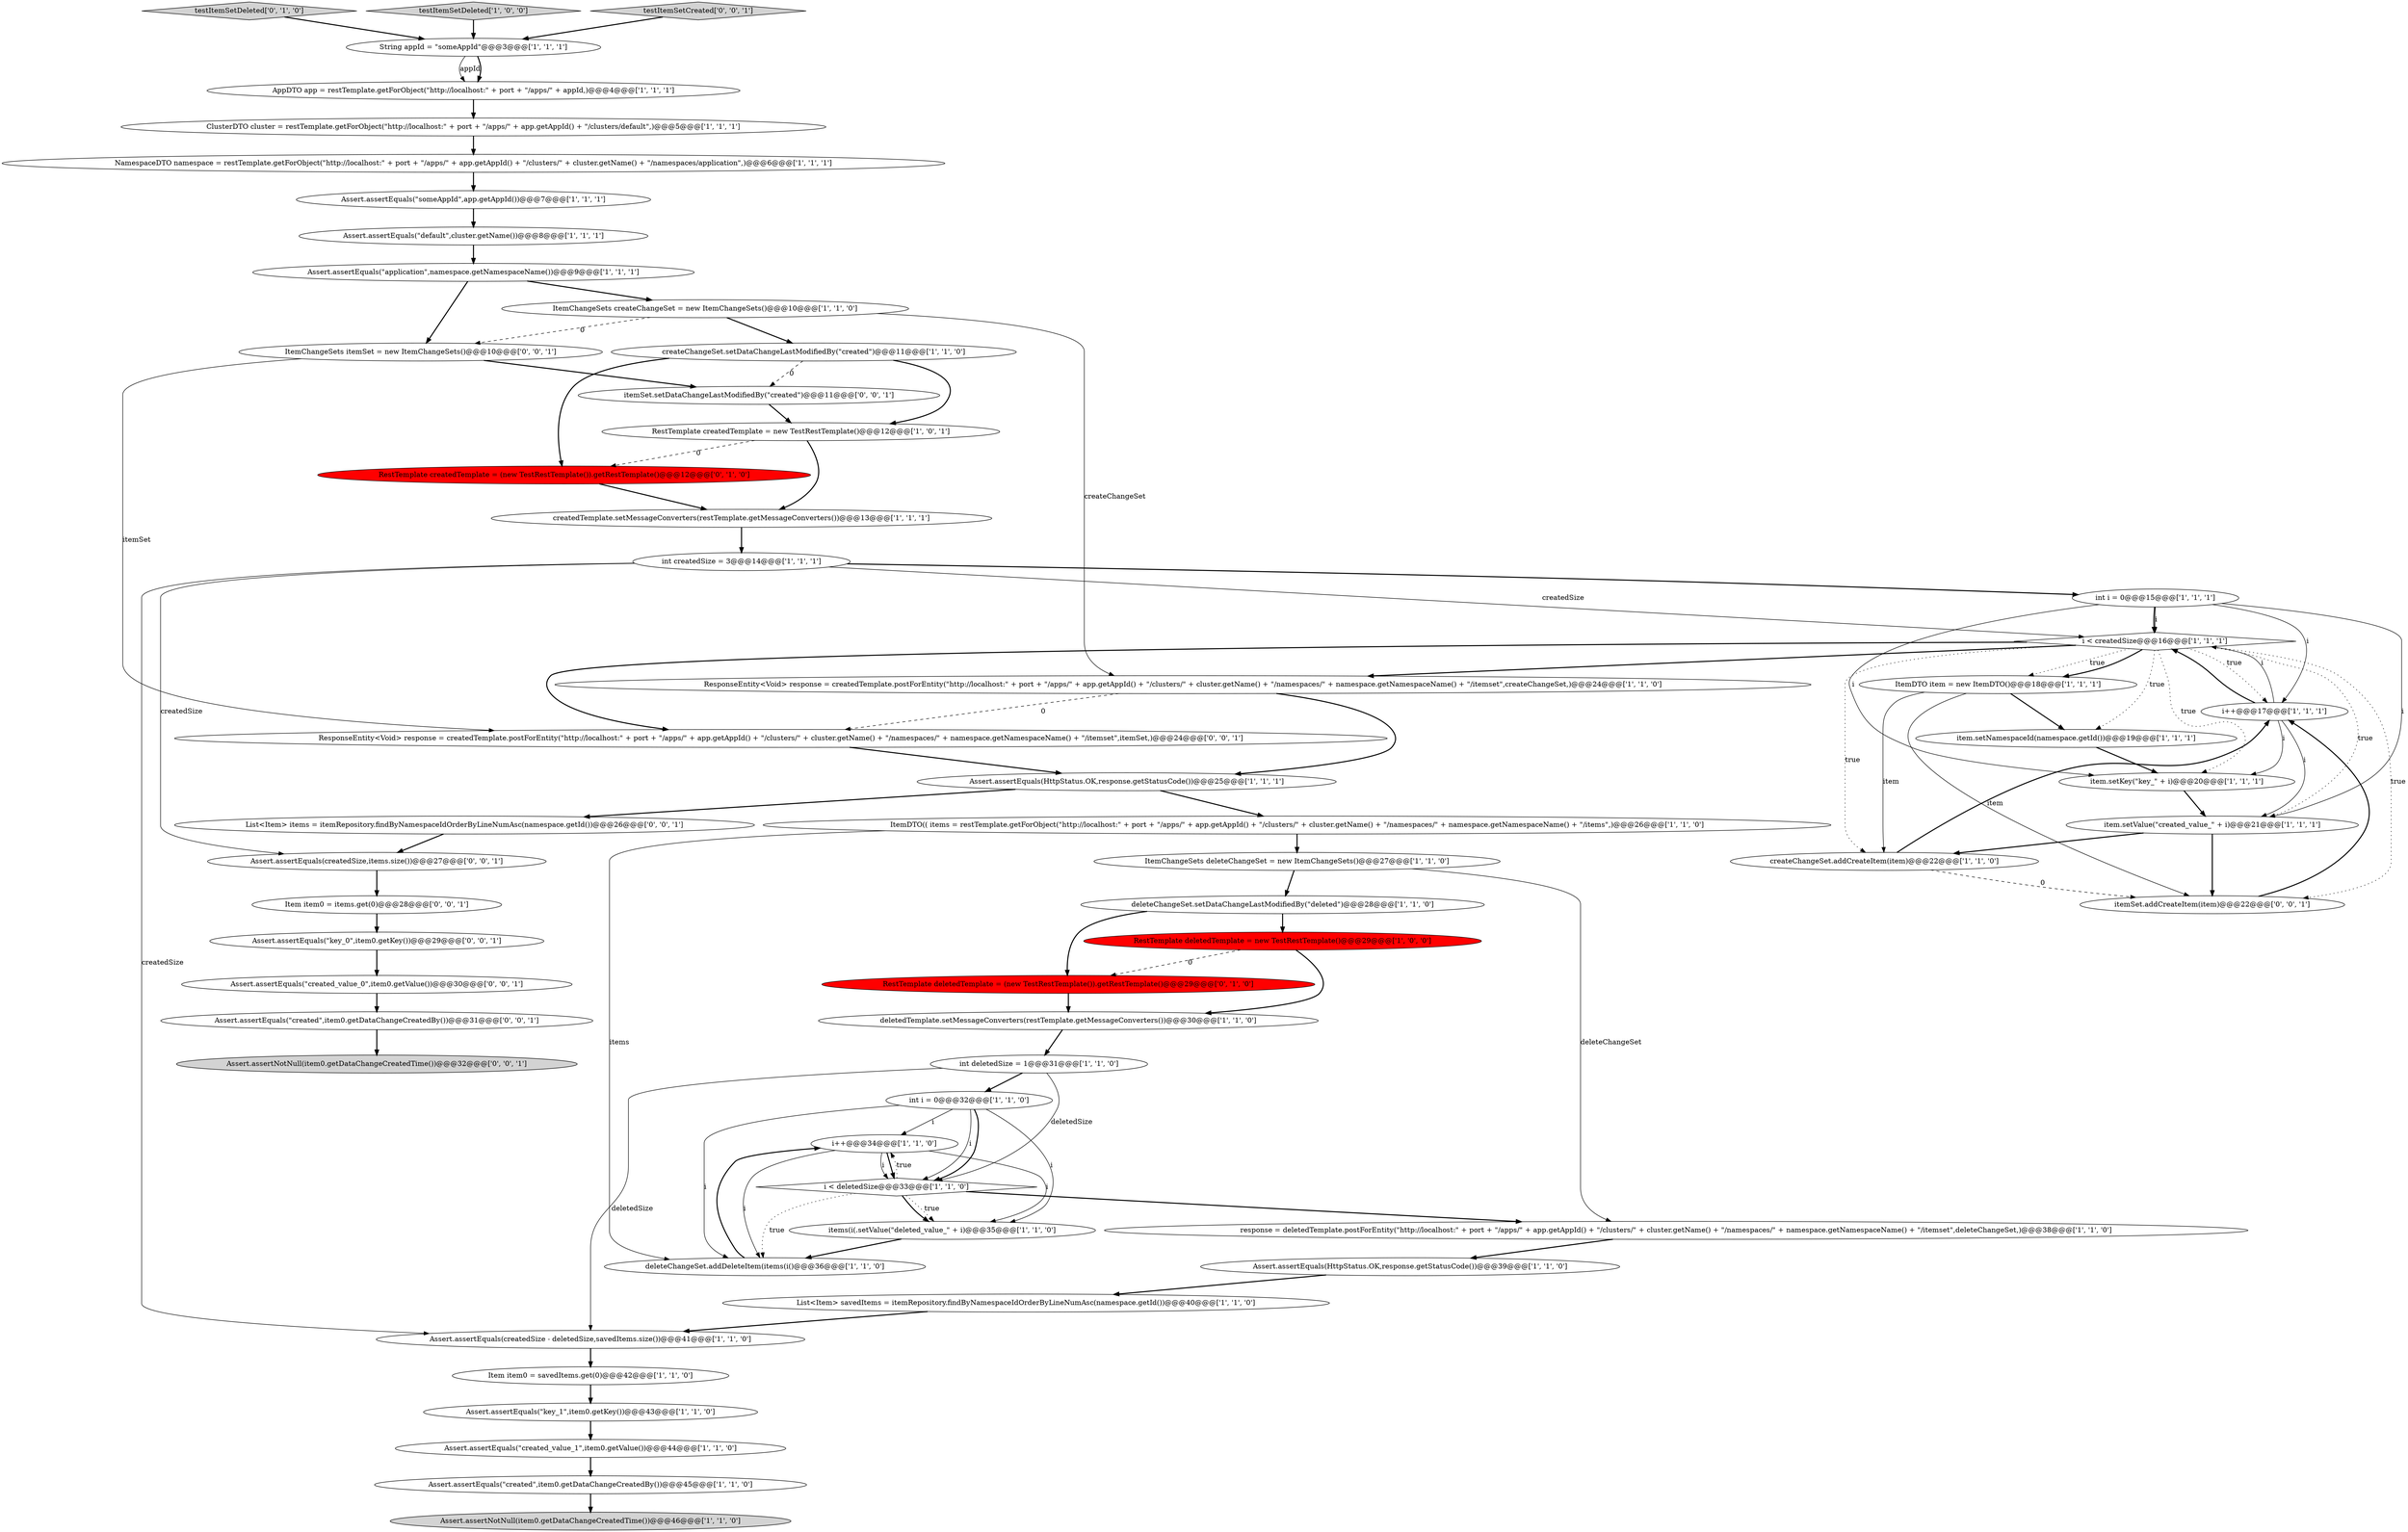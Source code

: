 digraph {
24 [style = filled, label = "ClusterDTO cluster = restTemplate.getForObject(\"http://localhost:\" + port + \"/apps/\" + app.getAppId() + \"/clusters/default\",)@@@5@@@['1', '1', '1']", fillcolor = white, shape = ellipse image = "AAA0AAABBB1BBB"];
51 [style = filled, label = "itemSet.setDataChangeLastModifiedBy(\"created\")@@@11@@@['0', '0', '1']", fillcolor = white, shape = ellipse image = "AAA0AAABBB3BBB"];
26 [style = filled, label = "AppDTO app = restTemplate.getForObject(\"http://localhost:\" + port + \"/apps/\" + appId,)@@@4@@@['1', '1', '1']", fillcolor = white, shape = ellipse image = "AAA0AAABBB1BBB"];
32 [style = filled, label = "Assert.assertEquals(HttpStatus.OK,response.getStatusCode())@@@39@@@['1', '1', '0']", fillcolor = white, shape = ellipse image = "AAA0AAABBB1BBB"];
45 [style = filled, label = "testItemSetDeleted['0', '1', '0']", fillcolor = lightgray, shape = diamond image = "AAA0AAABBB2BBB"];
48 [style = filled, label = "Assert.assertEquals(\"created\",item0.getDataChangeCreatedBy())@@@31@@@['0', '0', '1']", fillcolor = white, shape = ellipse image = "AAA0AAABBB3BBB"];
29 [style = filled, label = "Assert.assertEquals(\"application\",namespace.getNamespaceName())@@@9@@@['1', '1', '1']", fillcolor = white, shape = ellipse image = "AAA0AAABBB1BBB"];
36 [style = filled, label = "deleteChangeSet.setDataChangeLastModifiedBy(\"deleted\")@@@28@@@['1', '1', '0']", fillcolor = white, shape = ellipse image = "AAA0AAABBB1BBB"];
25 [style = filled, label = "ResponseEntity<Void> response = createdTemplate.postForEntity(\"http://localhost:\" + port + \"/apps/\" + app.getAppId() + \"/clusters/\" + cluster.getName() + \"/namespaces/\" + namespace.getNamespaceName() + \"/itemset\",createChangeSet,)@@@24@@@['1', '1', '0']", fillcolor = white, shape = ellipse image = "AAA0AAABBB1BBB"];
34 [style = filled, label = "Assert.assertEquals(\"key_1\",item0.getKey())@@@43@@@['1', '1', '0']", fillcolor = white, shape = ellipse image = "AAA0AAABBB1BBB"];
41 [style = filled, label = "i++@@@17@@@['1', '1', '1']", fillcolor = white, shape = ellipse image = "AAA0AAABBB1BBB"];
31 [style = filled, label = "int i = 0@@@32@@@['1', '1', '0']", fillcolor = white, shape = ellipse image = "AAA0AAABBB1BBB"];
20 [style = filled, label = "createChangeSet.addCreateItem(item)@@@22@@@['1', '1', '0']", fillcolor = white, shape = ellipse image = "AAA0AAABBB1BBB"];
8 [style = filled, label = "List<Item> savedItems = itemRepository.findByNamespaceIdOrderByLineNumAsc(namespace.getId())@@@40@@@['1', '1', '0']", fillcolor = white, shape = ellipse image = "AAA0AAABBB1BBB"];
5 [style = filled, label = "i < createdSize@@@16@@@['1', '1', '1']", fillcolor = white, shape = diamond image = "AAA0AAABBB1BBB"];
23 [style = filled, label = "RestTemplate deletedTemplate = new TestRestTemplate()@@@29@@@['1', '0', '0']", fillcolor = red, shape = ellipse image = "AAA1AAABBB1BBB"];
10 [style = filled, label = "i++@@@34@@@['1', '1', '0']", fillcolor = white, shape = ellipse image = "AAA0AAABBB1BBB"];
17 [style = filled, label = "int deletedSize = 1@@@31@@@['1', '1', '0']", fillcolor = white, shape = ellipse image = "AAA0AAABBB1BBB"];
22 [style = filled, label = "ItemDTO(( items = restTemplate.getForObject(\"http://localhost:\" + port + \"/apps/\" + app.getAppId() + \"/clusters/\" + cluster.getName() + \"/namespaces/\" + namespace.getNamespaceName() + \"/items\",)@@@26@@@['1', '1', '0']", fillcolor = white, shape = ellipse image = "AAA0AAABBB1BBB"];
13 [style = filled, label = "ItemDTO item = new ItemDTO()@@@18@@@['1', '1', '1']", fillcolor = white, shape = ellipse image = "AAA0AAABBB1BBB"];
15 [style = filled, label = "testItemSetDeleted['1', '0', '0']", fillcolor = lightgray, shape = diamond image = "AAA0AAABBB1BBB"];
19 [style = filled, label = "createdTemplate.setMessageConverters(restTemplate.getMessageConverters())@@@13@@@['1', '1', '1']", fillcolor = white, shape = ellipse image = "AAA0AAABBB1BBB"];
16 [style = filled, label = "deletedTemplate.setMessageConverters(restTemplate.getMessageConverters())@@@30@@@['1', '1', '0']", fillcolor = white, shape = ellipse image = "AAA0AAABBB1BBB"];
3 [style = filled, label = "ItemChangeSets deleteChangeSet = new ItemChangeSets()@@@27@@@['1', '1', '0']", fillcolor = white, shape = ellipse image = "AAA0AAABBB1BBB"];
9 [style = filled, label = "item.setValue(\"created_value_\" + i)@@@21@@@['1', '1', '1']", fillcolor = white, shape = ellipse image = "AAA0AAABBB1BBB"];
2 [style = filled, label = "createChangeSet.setDataChangeLastModifiedBy(\"created\")@@@11@@@['1', '1', '0']", fillcolor = white, shape = ellipse image = "AAA0AAABBB1BBB"];
55 [style = filled, label = "Item item0 = items.get(0)@@@28@@@['0', '0', '1']", fillcolor = white, shape = ellipse image = "AAA0AAABBB3BBB"];
27 [style = filled, label = "RestTemplate createdTemplate = new TestRestTemplate()@@@12@@@['1', '0', '1']", fillcolor = white, shape = ellipse image = "AAA0AAABBB1BBB"];
53 [style = filled, label = "Assert.assertEquals(createdSize,items.size())@@@27@@@['0', '0', '1']", fillcolor = white, shape = ellipse image = "AAA0AAABBB3BBB"];
18 [style = filled, label = "deleteChangeSet.addDeleteItem(items(i()@@@36@@@['1', '1', '0']", fillcolor = white, shape = ellipse image = "AAA0AAABBB1BBB"];
57 [style = filled, label = "testItemSetCreated['0', '0', '1']", fillcolor = lightgray, shape = diamond image = "AAA0AAABBB3BBB"];
50 [style = filled, label = "ResponseEntity<Void> response = createdTemplate.postForEntity(\"http://localhost:\" + port + \"/apps/\" + app.getAppId() + \"/clusters/\" + cluster.getName() + \"/namespaces/\" + namespace.getNamespaceName() + \"/itemset\",itemSet,)@@@24@@@['0', '0', '1']", fillcolor = white, shape = ellipse image = "AAA0AAABBB3BBB"];
12 [style = filled, label = "response = deletedTemplate.postForEntity(\"http://localhost:\" + port + \"/apps/\" + app.getAppId() + \"/clusters/\" + cluster.getName() + \"/namespaces/\" + namespace.getNamespaceName() + \"/itemset\",deleteChangeSet,)@@@38@@@['1', '1', '0']", fillcolor = white, shape = ellipse image = "AAA0AAABBB1BBB"];
33 [style = filled, label = "Item item0 = savedItems.get(0)@@@42@@@['1', '1', '0']", fillcolor = white, shape = ellipse image = "AAA0AAABBB1BBB"];
37 [style = filled, label = "items(i(.setValue(\"deleted_value_\" + i)@@@35@@@['1', '1', '0']", fillcolor = white, shape = ellipse image = "AAA0AAABBB1BBB"];
4 [style = filled, label = "NamespaceDTO namespace = restTemplate.getForObject(\"http://localhost:\" + port + \"/apps/\" + app.getAppId() + \"/clusters/\" + cluster.getName() + \"/namespaces/application\",)@@@6@@@['1', '1', '1']", fillcolor = white, shape = ellipse image = "AAA0AAABBB1BBB"];
42 [style = filled, label = "Assert.assertNotNull(item0.getDataChangeCreatedTime())@@@46@@@['1', '1', '0']", fillcolor = lightgray, shape = ellipse image = "AAA0AAABBB1BBB"];
44 [style = filled, label = "RestTemplate createdTemplate = (new TestRestTemplate()).getRestTemplate()@@@12@@@['0', '1', '0']", fillcolor = red, shape = ellipse image = "AAA1AAABBB2BBB"];
46 [style = filled, label = "Assert.assertEquals(\"key_0\",item0.getKey())@@@29@@@['0', '0', '1']", fillcolor = white, shape = ellipse image = "AAA0AAABBB3BBB"];
49 [style = filled, label = "Assert.assertNotNull(item0.getDataChangeCreatedTime())@@@32@@@['0', '0', '1']", fillcolor = lightgray, shape = ellipse image = "AAA0AAABBB3BBB"];
7 [style = filled, label = "item.setNamespaceId(namespace.getId())@@@19@@@['1', '1', '1']", fillcolor = white, shape = ellipse image = "AAA0AAABBB1BBB"];
43 [style = filled, label = "RestTemplate deletedTemplate = (new TestRestTemplate()).getRestTemplate()@@@29@@@['0', '1', '0']", fillcolor = red, shape = ellipse image = "AAA1AAABBB2BBB"];
6 [style = filled, label = "int createdSize = 3@@@14@@@['1', '1', '1']", fillcolor = white, shape = ellipse image = "AAA0AAABBB1BBB"];
47 [style = filled, label = "Assert.assertEquals(\"created_value_0\",item0.getValue())@@@30@@@['0', '0', '1']", fillcolor = white, shape = ellipse image = "AAA0AAABBB3BBB"];
52 [style = filled, label = "ItemChangeSets itemSet = new ItemChangeSets()@@@10@@@['0', '0', '1']", fillcolor = white, shape = ellipse image = "AAA0AAABBB3BBB"];
30 [style = filled, label = "ItemChangeSets createChangeSet = new ItemChangeSets()@@@10@@@['1', '1', '0']", fillcolor = white, shape = ellipse image = "AAA0AAABBB1BBB"];
38 [style = filled, label = "i < deletedSize@@@33@@@['1', '1', '0']", fillcolor = white, shape = diamond image = "AAA0AAABBB1BBB"];
39 [style = filled, label = "Assert.assertEquals(\"created\",item0.getDataChangeCreatedBy())@@@45@@@['1', '1', '0']", fillcolor = white, shape = ellipse image = "AAA0AAABBB1BBB"];
14 [style = filled, label = "Assert.assertEquals(\"created_value_1\",item0.getValue())@@@44@@@['1', '1', '0']", fillcolor = white, shape = ellipse image = "AAA0AAABBB1BBB"];
54 [style = filled, label = "List<Item> items = itemRepository.findByNamespaceIdOrderByLineNumAsc(namespace.getId())@@@26@@@['0', '0', '1']", fillcolor = white, shape = ellipse image = "AAA0AAABBB3BBB"];
1 [style = filled, label = "Assert.assertEquals(\"default\",cluster.getName())@@@8@@@['1', '1', '1']", fillcolor = white, shape = ellipse image = "AAA0AAABBB1BBB"];
40 [style = filled, label = "int i = 0@@@15@@@['1', '1', '1']", fillcolor = white, shape = ellipse image = "AAA0AAABBB1BBB"];
11 [style = filled, label = "Assert.assertEquals(HttpStatus.OK,response.getStatusCode())@@@25@@@['1', '1', '1']", fillcolor = white, shape = ellipse image = "AAA0AAABBB1BBB"];
35 [style = filled, label = "item.setKey(\"key_\" + i)@@@20@@@['1', '1', '1']", fillcolor = white, shape = ellipse image = "AAA0AAABBB1BBB"];
21 [style = filled, label = "Assert.assertEquals(\"someAppId\",app.getAppId())@@@7@@@['1', '1', '1']", fillcolor = white, shape = ellipse image = "AAA0AAABBB1BBB"];
0 [style = filled, label = "String appId = \"someAppId\"@@@3@@@['1', '1', '1']", fillcolor = white, shape = ellipse image = "AAA0AAABBB1BBB"];
56 [style = filled, label = "itemSet.addCreateItem(item)@@@22@@@['0', '0', '1']", fillcolor = white, shape = ellipse image = "AAA0AAABBB3BBB"];
28 [style = filled, label = "Assert.assertEquals(createdSize - deletedSize,savedItems.size())@@@41@@@['1', '1', '0']", fillcolor = white, shape = ellipse image = "AAA0AAABBB1BBB"];
40->41 [style = solid, label="i"];
29->30 [style = bold, label=""];
20->56 [style = dashed, label="0"];
56->41 [style = bold, label=""];
41->5 [style = solid, label="i"];
7->35 [style = bold, label=""];
44->19 [style = bold, label=""];
38->12 [style = bold, label=""];
0->26 [style = solid, label="appId"];
6->53 [style = solid, label="createdSize"];
23->43 [style = dashed, label="0"];
10->38 [style = solid, label="i"];
30->52 [style = dashed, label="0"];
5->13 [style = dotted, label="true"];
3->36 [style = bold, label=""];
9->56 [style = bold, label=""];
15->0 [style = bold, label=""];
2->44 [style = bold, label=""];
21->1 [style = bold, label=""];
6->5 [style = solid, label="createdSize"];
45->0 [style = bold, label=""];
31->10 [style = solid, label="i"];
54->53 [style = bold, label=""];
13->56 [style = solid, label="item"];
5->9 [style = dotted, label="true"];
27->19 [style = bold, label=""];
41->9 [style = solid, label="i"];
6->28 [style = solid, label="createdSize"];
31->37 [style = solid, label="i"];
41->35 [style = solid, label="i"];
8->28 [style = bold, label=""];
43->16 [style = bold, label=""];
48->49 [style = bold, label=""];
17->38 [style = solid, label="deletedSize"];
47->48 [style = bold, label=""];
4->21 [style = bold, label=""];
57->0 [style = bold, label=""];
16->17 [style = bold, label=""];
26->24 [style = bold, label=""];
19->6 [style = bold, label=""];
22->18 [style = solid, label="items"];
29->52 [style = bold, label=""];
5->25 [style = bold, label=""];
38->18 [style = dotted, label="true"];
20->41 [style = bold, label=""];
40->5 [style = bold, label=""];
38->37 [style = bold, label=""];
5->7 [style = dotted, label="true"];
40->9 [style = solid, label="i"];
2->27 [style = bold, label=""];
51->27 [style = bold, label=""];
13->20 [style = solid, label="item"];
52->50 [style = solid, label="itemSet"];
34->14 [style = bold, label=""];
52->51 [style = bold, label=""];
14->39 [style = bold, label=""];
39->42 [style = bold, label=""];
2->51 [style = dashed, label="0"];
36->43 [style = bold, label=""];
38->37 [style = dotted, label="true"];
38->10 [style = dotted, label="true"];
35->9 [style = bold, label=""];
5->41 [style = dotted, label="true"];
40->5 [style = solid, label="i"];
12->32 [style = bold, label=""];
31->38 [style = solid, label="i"];
9->20 [style = bold, label=""];
31->38 [style = bold, label=""];
5->35 [style = dotted, label="true"];
32->8 [style = bold, label=""];
18->10 [style = bold, label=""];
5->13 [style = bold, label=""];
11->22 [style = bold, label=""];
27->44 [style = dashed, label="0"];
1->29 [style = bold, label=""];
25->50 [style = dashed, label="0"];
11->54 [style = bold, label=""];
10->38 [style = bold, label=""];
17->28 [style = solid, label="deletedSize"];
53->55 [style = bold, label=""];
23->16 [style = bold, label=""];
0->26 [style = bold, label=""];
5->56 [style = dotted, label="true"];
17->31 [style = bold, label=""];
10->18 [style = solid, label="i"];
3->12 [style = solid, label="deleteChangeSet"];
46->47 [style = bold, label=""];
22->3 [style = bold, label=""];
24->4 [style = bold, label=""];
31->18 [style = solid, label="i"];
55->46 [style = bold, label=""];
36->23 [style = bold, label=""];
28->33 [style = bold, label=""];
50->11 [style = bold, label=""];
10->37 [style = solid, label="i"];
25->11 [style = bold, label=""];
6->40 [style = bold, label=""];
13->7 [style = bold, label=""];
37->18 [style = bold, label=""];
30->25 [style = solid, label="createChangeSet"];
5->20 [style = dotted, label="true"];
30->2 [style = bold, label=""];
5->50 [style = bold, label=""];
33->34 [style = bold, label=""];
40->35 [style = solid, label="i"];
41->5 [style = bold, label=""];
}
